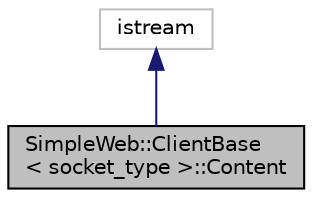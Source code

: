 digraph "SimpleWeb::ClientBase&lt; socket_type &gt;::Content"
{
  edge [fontname="Helvetica",fontsize="10",labelfontname="Helvetica",labelfontsize="10"];
  node [fontname="Helvetica",fontsize="10",shape=record];
  Node1 [label="SimpleWeb::ClientBase\l\< socket_type \>::Content",height=0.2,width=0.4,color="black", fillcolor="grey75", style="filled", fontcolor="black"];
  Node2 -> Node1 [dir="back",color="midnightblue",fontsize="10",style="solid"];
  Node2 [label="istream",height=0.2,width=0.4,color="grey75", fillcolor="white", style="filled"];
}
